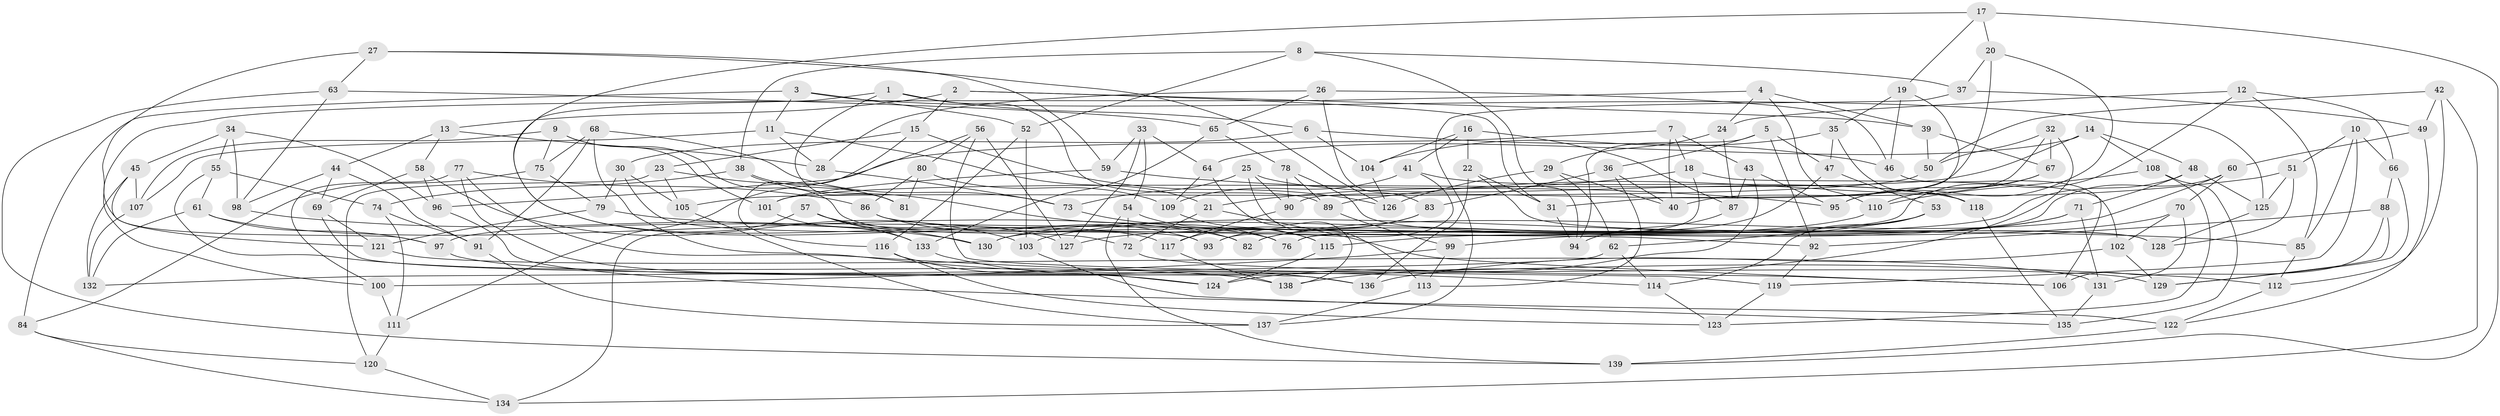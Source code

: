 // Generated by graph-tools (version 1.1) at 2025/11/02/27/25 16:11:49]
// undirected, 139 vertices, 278 edges
graph export_dot {
graph [start="1"]
  node [color=gray90,style=filled];
  1;
  2;
  3;
  4;
  5;
  6;
  7;
  8;
  9;
  10;
  11;
  12;
  13;
  14;
  15;
  16;
  17;
  18;
  19;
  20;
  21;
  22;
  23;
  24;
  25;
  26;
  27;
  28;
  29;
  30;
  31;
  32;
  33;
  34;
  35;
  36;
  37;
  38;
  39;
  40;
  41;
  42;
  43;
  44;
  45;
  46;
  47;
  48;
  49;
  50;
  51;
  52;
  53;
  54;
  55;
  56;
  57;
  58;
  59;
  60;
  61;
  62;
  63;
  64;
  65;
  66;
  67;
  68;
  69;
  70;
  71;
  72;
  73;
  74;
  75;
  76;
  77;
  78;
  79;
  80;
  81;
  82;
  83;
  84;
  85;
  86;
  87;
  88;
  89;
  90;
  91;
  92;
  93;
  94;
  95;
  96;
  97;
  98;
  99;
  100;
  101;
  102;
  103;
  104;
  105;
  106;
  107;
  108;
  109;
  110;
  111;
  112;
  113;
  114;
  115;
  116;
  117;
  118;
  119;
  120;
  121;
  122;
  123;
  124;
  125;
  126;
  127;
  128;
  129;
  130;
  131;
  132;
  133;
  134;
  135;
  136;
  137;
  138;
  139;
  1 -- 117;
  1 -- 81;
  1 -- 6;
  1 -- 89;
  2 -- 13;
  2 -- 31;
  2 -- 39;
  2 -- 15;
  3 -- 84;
  3 -- 11;
  3 -- 125;
  3 -- 52;
  4 -- 24;
  4 -- 97;
  4 -- 39;
  4 -- 110;
  5 -- 47;
  5 -- 92;
  5 -- 94;
  5 -- 36;
  6 -- 46;
  6 -- 30;
  6 -- 104;
  7 -- 96;
  7 -- 40;
  7 -- 18;
  7 -- 43;
  8 -- 37;
  8 -- 52;
  8 -- 38;
  8 -- 94;
  9 -- 101;
  9 -- 107;
  9 -- 75;
  9 -- 72;
  10 -- 66;
  10 -- 119;
  10 -- 51;
  10 -- 85;
  11 -- 21;
  11 -- 107;
  11 -- 28;
  12 -- 24;
  12 -- 76;
  12 -- 66;
  12 -- 85;
  13 -- 28;
  13 -- 58;
  13 -- 44;
  14 -- 64;
  14 -- 48;
  14 -- 101;
  14 -- 108;
  15 -- 116;
  15 -- 126;
  15 -- 23;
  16 -- 41;
  16 -- 22;
  16 -- 87;
  16 -- 104;
  17 -- 76;
  17 -- 20;
  17 -- 139;
  17 -- 19;
  18 -- 102;
  18 -- 21;
  18 -- 76;
  19 -- 46;
  19 -- 31;
  19 -- 35;
  20 -- 37;
  20 -- 95;
  20 -- 90;
  21 -- 106;
  21 -- 72;
  22 -- 31;
  22 -- 128;
  22 -- 136;
  23 -- 81;
  23 -- 105;
  23 -- 120;
  24 -- 87;
  24 -- 29;
  25 -- 113;
  25 -- 118;
  25 -- 73;
  25 -- 90;
  26 -- 46;
  26 -- 28;
  26 -- 83;
  26 -- 65;
  27 -- 126;
  27 -- 59;
  27 -- 63;
  27 -- 100;
  28 -- 73;
  29 -- 40;
  29 -- 62;
  29 -- 126;
  30 -- 79;
  30 -- 93;
  30 -- 105;
  31 -- 94;
  32 -- 50;
  32 -- 67;
  32 -- 138;
  32 -- 40;
  33 -- 127;
  33 -- 64;
  33 -- 59;
  33 -- 54;
  34 -- 96;
  34 -- 55;
  34 -- 98;
  34 -- 45;
  35 -- 118;
  35 -- 104;
  35 -- 47;
  36 -- 83;
  36 -- 113;
  36 -- 40;
  37 -- 49;
  37 -- 137;
  38 -- 81;
  38 -- 74;
  38 -- 82;
  39 -- 50;
  39 -- 67;
  41 -- 109;
  41 -- 93;
  41 -- 118;
  42 -- 49;
  42 -- 134;
  42 -- 50;
  42 -- 112;
  43 -- 95;
  43 -- 124;
  43 -- 87;
  44 -- 91;
  44 -- 69;
  44 -- 98;
  45 -- 107;
  45 -- 121;
  45 -- 132;
  46 -- 106;
  47 -- 53;
  47 -- 82;
  48 -- 125;
  48 -- 71;
  48 -- 97;
  49 -- 122;
  49 -- 60;
  50 -- 105;
  51 -- 128;
  51 -- 89;
  51 -- 125;
  52 -- 103;
  52 -- 116;
  53 -- 62;
  53 -- 114;
  53 -- 115;
  54 -- 72;
  54 -- 139;
  54 -- 115;
  55 -- 61;
  55 -- 74;
  55 -- 138;
  56 -- 127;
  56 -- 111;
  56 -- 80;
  56 -- 119;
  57 -- 130;
  57 -- 127;
  57 -- 134;
  57 -- 133;
  58 -- 96;
  58 -- 69;
  58 -- 103;
  59 -- 95;
  59 -- 101;
  60 -- 130;
  60 -- 70;
  60 -- 82;
  61 -- 132;
  61 -- 82;
  61 -- 97;
  62 -- 114;
  62 -- 132;
  63 -- 65;
  63 -- 139;
  63 -- 98;
  64 -- 138;
  64 -- 109;
  65 -- 133;
  65 -- 78;
  66 -- 129;
  66 -- 88;
  67 -- 95;
  67 -- 110;
  68 -- 114;
  68 -- 73;
  68 -- 91;
  68 -- 75;
  69 -- 121;
  69 -- 136;
  70 -- 102;
  70 -- 106;
  70 -- 99;
  71 -- 131;
  71 -- 127;
  71 -- 103;
  72 -- 106;
  73 -- 76;
  74 -- 91;
  74 -- 111;
  75 -- 79;
  75 -- 84;
  77 -- 112;
  77 -- 86;
  77 -- 100;
  77 -- 124;
  78 -- 128;
  78 -- 89;
  78 -- 90;
  79 -- 121;
  79 -- 85;
  80 -- 81;
  80 -- 86;
  80 -- 109;
  83 -- 93;
  83 -- 117;
  84 -- 120;
  84 -- 134;
  85 -- 112;
  86 -- 92;
  86 -- 93;
  87 -- 94;
  88 -- 131;
  88 -- 129;
  88 -- 92;
  89 -- 99;
  90 -- 117;
  91 -- 137;
  92 -- 119;
  96 -- 122;
  97 -- 129;
  98 -- 130;
  99 -- 113;
  99 -- 100;
  100 -- 111;
  101 -- 133;
  102 -- 136;
  102 -- 129;
  103 -- 135;
  104 -- 126;
  105 -- 137;
  107 -- 132;
  108 -- 123;
  108 -- 110;
  108 -- 135;
  109 -- 115;
  110 -- 130;
  111 -- 120;
  112 -- 122;
  113 -- 137;
  114 -- 123;
  115 -- 124;
  116 -- 123;
  116 -- 124;
  117 -- 138;
  118 -- 135;
  119 -- 123;
  120 -- 134;
  121 -- 131;
  122 -- 139;
  125 -- 128;
  131 -- 135;
  133 -- 136;
}
